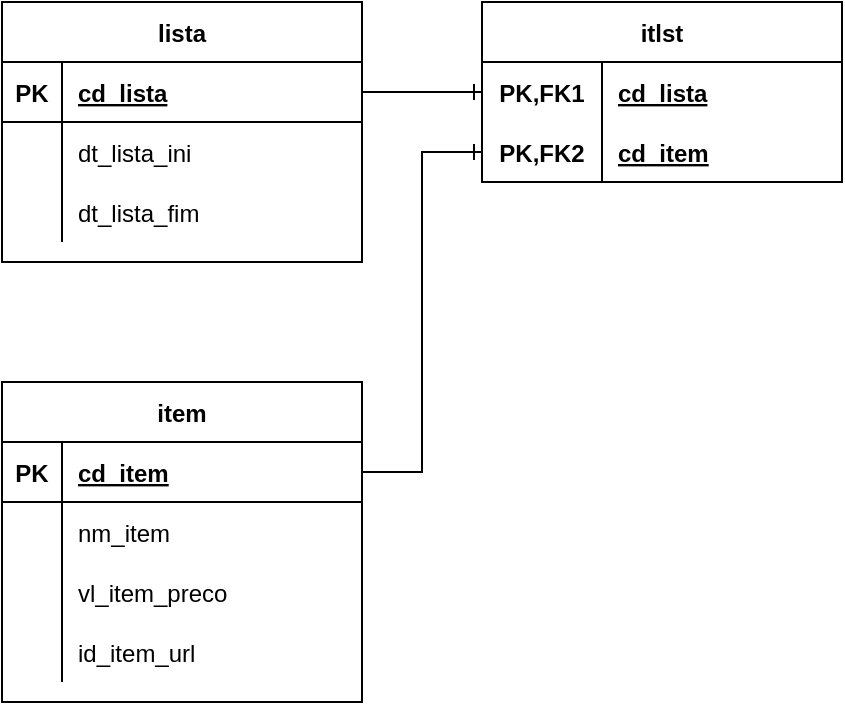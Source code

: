 <mxfile version="15.4.3" type="device"><diagram id="tbzwo-KJBbShu4-VYPFe" name="Page-1"><mxGraphModel dx="1422" dy="794" grid="1" gridSize="10" guides="1" tooltips="1" connect="1" arrows="1" fold="1" page="1" pageScale="1" pageWidth="827" pageHeight="1169" math="0" shadow="0"><root><mxCell id="0"/><mxCell id="1" parent="0"/><mxCell id="0uJO0fu3a7B9djwwxTuX-1" value="lista" style="shape=table;startSize=30;container=1;collapsible=1;childLayout=tableLayout;fixedRows=1;rowLines=0;fontStyle=1;align=center;resizeLast=1;" vertex="1" parent="1"><mxGeometry x="40" y="40" width="180" height="130" as="geometry"/></mxCell><mxCell id="0uJO0fu3a7B9djwwxTuX-2" value="" style="shape=partialRectangle;collapsible=0;dropTarget=0;pointerEvents=0;fillColor=none;top=0;left=0;bottom=1;right=0;points=[[0,0.5],[1,0.5]];portConstraint=eastwest;" vertex="1" parent="0uJO0fu3a7B9djwwxTuX-1"><mxGeometry y="30" width="180" height="30" as="geometry"/></mxCell><mxCell id="0uJO0fu3a7B9djwwxTuX-3" value="PK" style="shape=partialRectangle;connectable=0;fillColor=none;top=0;left=0;bottom=0;right=0;fontStyle=1;overflow=hidden;" vertex="1" parent="0uJO0fu3a7B9djwwxTuX-2"><mxGeometry width="30" height="30" as="geometry"><mxRectangle width="30" height="30" as="alternateBounds"/></mxGeometry></mxCell><mxCell id="0uJO0fu3a7B9djwwxTuX-4" value="cd_lista" style="shape=partialRectangle;connectable=0;fillColor=none;top=0;left=0;bottom=0;right=0;align=left;spacingLeft=6;fontStyle=5;overflow=hidden;" vertex="1" parent="0uJO0fu3a7B9djwwxTuX-2"><mxGeometry x="30" width="150" height="30" as="geometry"><mxRectangle width="150" height="30" as="alternateBounds"/></mxGeometry></mxCell><mxCell id="0uJO0fu3a7B9djwwxTuX-5" value="" style="shape=partialRectangle;collapsible=0;dropTarget=0;pointerEvents=0;fillColor=none;top=0;left=0;bottom=0;right=0;points=[[0,0.5],[1,0.5]];portConstraint=eastwest;" vertex="1" parent="0uJO0fu3a7B9djwwxTuX-1"><mxGeometry y="60" width="180" height="30" as="geometry"/></mxCell><mxCell id="0uJO0fu3a7B9djwwxTuX-6" value="" style="shape=partialRectangle;connectable=0;fillColor=none;top=0;left=0;bottom=0;right=0;editable=1;overflow=hidden;" vertex="1" parent="0uJO0fu3a7B9djwwxTuX-5"><mxGeometry width="30" height="30" as="geometry"><mxRectangle width="30" height="30" as="alternateBounds"/></mxGeometry></mxCell><mxCell id="0uJO0fu3a7B9djwwxTuX-7" value="dt_lista_ini" style="shape=partialRectangle;connectable=0;fillColor=none;top=0;left=0;bottom=0;right=0;align=left;spacingLeft=6;overflow=hidden;" vertex="1" parent="0uJO0fu3a7B9djwwxTuX-5"><mxGeometry x="30" width="150" height="30" as="geometry"><mxRectangle width="150" height="30" as="alternateBounds"/></mxGeometry></mxCell><mxCell id="0uJO0fu3a7B9djwwxTuX-8" value="" style="shape=partialRectangle;collapsible=0;dropTarget=0;pointerEvents=0;fillColor=none;top=0;left=0;bottom=0;right=0;points=[[0,0.5],[1,0.5]];portConstraint=eastwest;" vertex="1" parent="0uJO0fu3a7B9djwwxTuX-1"><mxGeometry y="90" width="180" height="30" as="geometry"/></mxCell><mxCell id="0uJO0fu3a7B9djwwxTuX-9" value="" style="shape=partialRectangle;connectable=0;fillColor=none;top=0;left=0;bottom=0;right=0;editable=1;overflow=hidden;" vertex="1" parent="0uJO0fu3a7B9djwwxTuX-8"><mxGeometry width="30" height="30" as="geometry"><mxRectangle width="30" height="30" as="alternateBounds"/></mxGeometry></mxCell><mxCell id="0uJO0fu3a7B9djwwxTuX-10" value="dt_lista_fim" style="shape=partialRectangle;connectable=0;fillColor=none;top=0;left=0;bottom=0;right=0;align=left;spacingLeft=6;overflow=hidden;" vertex="1" parent="0uJO0fu3a7B9djwwxTuX-8"><mxGeometry x="30" width="150" height="30" as="geometry"><mxRectangle width="150" height="30" as="alternateBounds"/></mxGeometry></mxCell><mxCell id="0uJO0fu3a7B9djwwxTuX-14" value="item" style="shape=table;startSize=30;container=1;collapsible=1;childLayout=tableLayout;fixedRows=1;rowLines=0;fontStyle=1;align=center;resizeLast=1;" vertex="1" parent="1"><mxGeometry x="40" y="230" width="180" height="160" as="geometry"/></mxCell><mxCell id="0uJO0fu3a7B9djwwxTuX-15" value="" style="shape=partialRectangle;collapsible=0;dropTarget=0;pointerEvents=0;fillColor=none;top=0;left=0;bottom=1;right=0;points=[[0,0.5],[1,0.5]];portConstraint=eastwest;" vertex="1" parent="0uJO0fu3a7B9djwwxTuX-14"><mxGeometry y="30" width="180" height="30" as="geometry"/></mxCell><mxCell id="0uJO0fu3a7B9djwwxTuX-16" value="PK" style="shape=partialRectangle;connectable=0;fillColor=none;top=0;left=0;bottom=0;right=0;fontStyle=1;overflow=hidden;" vertex="1" parent="0uJO0fu3a7B9djwwxTuX-15"><mxGeometry width="30" height="30" as="geometry"><mxRectangle width="30" height="30" as="alternateBounds"/></mxGeometry></mxCell><mxCell id="0uJO0fu3a7B9djwwxTuX-17" value="cd_item" style="shape=partialRectangle;connectable=0;fillColor=none;top=0;left=0;bottom=0;right=0;align=left;spacingLeft=6;fontStyle=5;overflow=hidden;" vertex="1" parent="0uJO0fu3a7B9djwwxTuX-15"><mxGeometry x="30" width="150" height="30" as="geometry"><mxRectangle width="150" height="30" as="alternateBounds"/></mxGeometry></mxCell><mxCell id="0uJO0fu3a7B9djwwxTuX-18" value="" style="shape=partialRectangle;collapsible=0;dropTarget=0;pointerEvents=0;fillColor=none;top=0;left=0;bottom=0;right=0;points=[[0,0.5],[1,0.5]];portConstraint=eastwest;" vertex="1" parent="0uJO0fu3a7B9djwwxTuX-14"><mxGeometry y="60" width="180" height="30" as="geometry"/></mxCell><mxCell id="0uJO0fu3a7B9djwwxTuX-19" value="" style="shape=partialRectangle;connectable=0;fillColor=none;top=0;left=0;bottom=0;right=0;editable=1;overflow=hidden;" vertex="1" parent="0uJO0fu3a7B9djwwxTuX-18"><mxGeometry width="30" height="30" as="geometry"><mxRectangle width="30" height="30" as="alternateBounds"/></mxGeometry></mxCell><mxCell id="0uJO0fu3a7B9djwwxTuX-20" value="nm_item" style="shape=partialRectangle;connectable=0;fillColor=none;top=0;left=0;bottom=0;right=0;align=left;spacingLeft=6;overflow=hidden;" vertex="1" parent="0uJO0fu3a7B9djwwxTuX-18"><mxGeometry x="30" width="150" height="30" as="geometry"><mxRectangle width="150" height="30" as="alternateBounds"/></mxGeometry></mxCell><mxCell id="0uJO0fu3a7B9djwwxTuX-21" value="" style="shape=partialRectangle;collapsible=0;dropTarget=0;pointerEvents=0;fillColor=none;top=0;left=0;bottom=0;right=0;points=[[0,0.5],[1,0.5]];portConstraint=eastwest;" vertex="1" parent="0uJO0fu3a7B9djwwxTuX-14"><mxGeometry y="90" width="180" height="30" as="geometry"/></mxCell><mxCell id="0uJO0fu3a7B9djwwxTuX-22" value="" style="shape=partialRectangle;connectable=0;fillColor=none;top=0;left=0;bottom=0;right=0;editable=1;overflow=hidden;" vertex="1" parent="0uJO0fu3a7B9djwwxTuX-21"><mxGeometry width="30" height="30" as="geometry"><mxRectangle width="30" height="30" as="alternateBounds"/></mxGeometry></mxCell><mxCell id="0uJO0fu3a7B9djwwxTuX-23" value="vl_item_preco" style="shape=partialRectangle;connectable=0;fillColor=none;top=0;left=0;bottom=0;right=0;align=left;spacingLeft=6;overflow=hidden;" vertex="1" parent="0uJO0fu3a7B9djwwxTuX-21"><mxGeometry x="30" width="150" height="30" as="geometry"><mxRectangle width="150" height="30" as="alternateBounds"/></mxGeometry></mxCell><mxCell id="0uJO0fu3a7B9djwwxTuX-24" value="" style="shape=partialRectangle;collapsible=0;dropTarget=0;pointerEvents=0;fillColor=none;top=0;left=0;bottom=0;right=0;points=[[0,0.5],[1,0.5]];portConstraint=eastwest;" vertex="1" parent="0uJO0fu3a7B9djwwxTuX-14"><mxGeometry y="120" width="180" height="30" as="geometry"/></mxCell><mxCell id="0uJO0fu3a7B9djwwxTuX-25" value="" style="shape=partialRectangle;connectable=0;fillColor=none;top=0;left=0;bottom=0;right=0;editable=1;overflow=hidden;" vertex="1" parent="0uJO0fu3a7B9djwwxTuX-24"><mxGeometry width="30" height="30" as="geometry"><mxRectangle width="30" height="30" as="alternateBounds"/></mxGeometry></mxCell><mxCell id="0uJO0fu3a7B9djwwxTuX-26" value="id_item_url" style="shape=partialRectangle;connectable=0;fillColor=none;top=0;left=0;bottom=0;right=0;align=left;spacingLeft=6;overflow=hidden;" vertex="1" parent="0uJO0fu3a7B9djwwxTuX-24"><mxGeometry x="30" width="150" height="30" as="geometry"><mxRectangle width="150" height="30" as="alternateBounds"/></mxGeometry></mxCell><mxCell id="0uJO0fu3a7B9djwwxTuX-27" value="itlst" style="shape=table;startSize=30;container=1;collapsible=1;childLayout=tableLayout;fixedRows=1;rowLines=0;fontStyle=1;align=center;resizeLast=1;" vertex="1" parent="1"><mxGeometry x="280" y="40" width="180" height="90" as="geometry"/></mxCell><mxCell id="0uJO0fu3a7B9djwwxTuX-28" value="" style="shape=partialRectangle;collapsible=0;dropTarget=0;pointerEvents=0;fillColor=none;top=0;left=0;bottom=0;right=0;points=[[0,0.5],[1,0.5]];portConstraint=eastwest;" vertex="1" parent="0uJO0fu3a7B9djwwxTuX-27"><mxGeometry y="30" width="180" height="30" as="geometry"/></mxCell><mxCell id="0uJO0fu3a7B9djwwxTuX-29" value="PK,FK1" style="shape=partialRectangle;connectable=0;fillColor=none;top=0;left=0;bottom=0;right=0;fontStyle=1;overflow=hidden;" vertex="1" parent="0uJO0fu3a7B9djwwxTuX-28"><mxGeometry width="60" height="30" as="geometry"><mxRectangle width="60" height="30" as="alternateBounds"/></mxGeometry></mxCell><mxCell id="0uJO0fu3a7B9djwwxTuX-30" value="cd_lista" style="shape=partialRectangle;connectable=0;fillColor=none;top=0;left=0;bottom=0;right=0;align=left;spacingLeft=6;fontStyle=5;overflow=hidden;" vertex="1" parent="0uJO0fu3a7B9djwwxTuX-28"><mxGeometry x="60" width="120" height="30" as="geometry"><mxRectangle width="120" height="30" as="alternateBounds"/></mxGeometry></mxCell><mxCell id="0uJO0fu3a7B9djwwxTuX-31" value="" style="shape=partialRectangle;collapsible=0;dropTarget=0;pointerEvents=0;fillColor=none;top=0;left=0;bottom=1;right=0;points=[[0,0.5],[1,0.5]];portConstraint=eastwest;" vertex="1" parent="0uJO0fu3a7B9djwwxTuX-27"><mxGeometry y="60" width="180" height="30" as="geometry"/></mxCell><mxCell id="0uJO0fu3a7B9djwwxTuX-32" value="PK,FK2" style="shape=partialRectangle;connectable=0;fillColor=none;top=0;left=0;bottom=0;right=0;fontStyle=1;overflow=hidden;" vertex="1" parent="0uJO0fu3a7B9djwwxTuX-31"><mxGeometry width="60" height="30" as="geometry"><mxRectangle width="60" height="30" as="alternateBounds"/></mxGeometry></mxCell><mxCell id="0uJO0fu3a7B9djwwxTuX-33" value="cd_item" style="shape=partialRectangle;connectable=0;fillColor=none;top=0;left=0;bottom=0;right=0;align=left;spacingLeft=6;fontStyle=5;overflow=hidden;" vertex="1" parent="0uJO0fu3a7B9djwwxTuX-31"><mxGeometry x="60" width="120" height="30" as="geometry"><mxRectangle width="120" height="30" as="alternateBounds"/></mxGeometry></mxCell><mxCell id="0uJO0fu3a7B9djwwxTuX-45" value="" style="edgeStyle=entityRelationEdgeStyle;fontSize=12;html=1;endArrow=ERone;endFill=1;rounded=0;" edge="1" parent="1" source="0uJO0fu3a7B9djwwxTuX-15" target="0uJO0fu3a7B9djwwxTuX-31"><mxGeometry width="100" height="100" relative="1" as="geometry"><mxPoint x="360" y="320" as="sourcePoint"/><mxPoint x="460" y="220" as="targetPoint"/></mxGeometry></mxCell><mxCell id="0uJO0fu3a7B9djwwxTuX-46" value="" style="edgeStyle=entityRelationEdgeStyle;fontSize=12;html=1;endArrow=ERone;endFill=1;rounded=0;" edge="1" parent="1" source="0uJO0fu3a7B9djwwxTuX-2" target="0uJO0fu3a7B9djwwxTuX-28"><mxGeometry width="100" height="100" relative="1" as="geometry"><mxPoint x="280" y="285" as="sourcePoint"/><mxPoint x="340" y="125" as="targetPoint"/></mxGeometry></mxCell></root></mxGraphModel></diagram></mxfile>